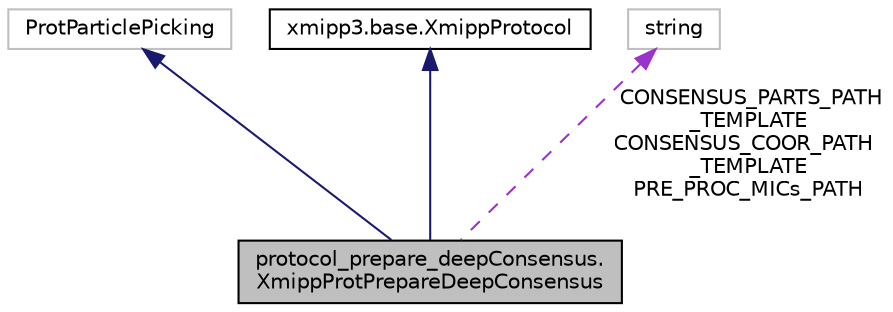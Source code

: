digraph "protocol_prepare_deepConsensus.XmippProtPrepareDeepConsensus"
{
  edge [fontname="Helvetica",fontsize="10",labelfontname="Helvetica",labelfontsize="10"];
  node [fontname="Helvetica",fontsize="10",shape=record];
  Node3 [label="protocol_prepare_deepConsensus.\lXmippProtPrepareDeepConsensus",height=0.2,width=0.4,color="black", fillcolor="grey75", style="filled", fontcolor="black"];
  Node4 -> Node3 [dir="back",color="midnightblue",fontsize="10",style="solid",fontname="Helvetica"];
  Node4 [label="ProtParticlePicking",height=0.2,width=0.4,color="grey75", fillcolor="white", style="filled"];
  Node5 -> Node3 [dir="back",color="midnightblue",fontsize="10",style="solid",fontname="Helvetica"];
  Node5 [label="xmipp3.base.XmippProtocol",height=0.2,width=0.4,color="black", fillcolor="white", style="filled",URL="$classxmipp3_1_1base_1_1XmippProtocol.html"];
  Node6 -> Node3 [dir="back",color="darkorchid3",fontsize="10",style="dashed",label=" CONSENSUS_PARTS_PATH\l_TEMPLATE\nCONSENSUS_COOR_PATH\l_TEMPLATE\nPRE_PROC_MICs_PATH" ,fontname="Helvetica"];
  Node6 [label="string",height=0.2,width=0.4,color="grey75", fillcolor="white", style="filled"];
}

